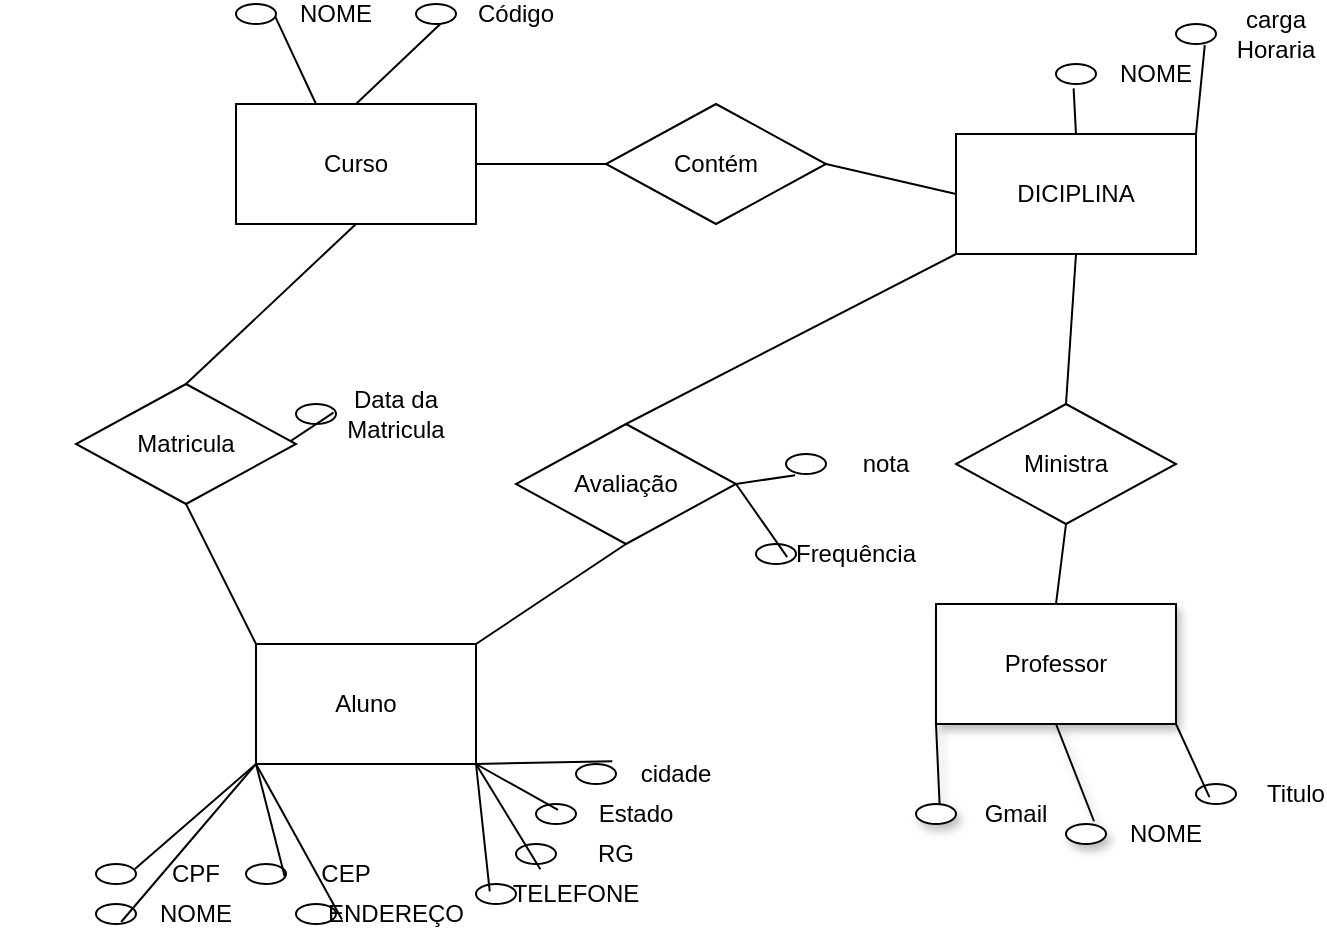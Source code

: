 <mxfile version="24.7.11">
  <diagram name="Página-1" id="S8C3yDAyfk4lb4P4oVKa">
    <mxGraphModel dx="1340" dy="796" grid="1" gridSize="10" guides="1" tooltips="1" connect="1" arrows="1" fold="1" page="1" pageScale="1" pageWidth="827" pageHeight="1169" math="0" shadow="0">
      <root>
        <mxCell id="0" />
        <mxCell id="1" parent="0" />
        <mxCell id="WNNXmoZ7wmmdZ6i9FZGc-1" value="Aluno" style="rounded=0;whiteSpace=wrap;html=1;" vertex="1" parent="1">
          <mxGeometry x="200" y="330" width="110" height="60" as="geometry" />
        </mxCell>
        <mxCell id="WNNXmoZ7wmmdZ6i9FZGc-3" value="Curso" style="rounded=0;whiteSpace=wrap;html=1;" vertex="1" parent="1">
          <mxGeometry x="190" y="60" width="120" height="60" as="geometry" />
        </mxCell>
        <mxCell id="WNNXmoZ7wmmdZ6i9FZGc-5" value="Professor" style="rounded=0;whiteSpace=wrap;html=1;shadow=1;" vertex="1" parent="1">
          <mxGeometry x="540" y="310" width="120" height="60" as="geometry" />
        </mxCell>
        <mxCell id="WNNXmoZ7wmmdZ6i9FZGc-7" value="&lt;blockquote style=&quot;margin: 0 0 0 40px; border: none; padding: 0px;&quot;&gt;&lt;blockquote style=&quot;margin: 0 0 0 40px; border: none; padding: 0px;&quot;&gt;NOME&lt;/blockquote&gt;&lt;/blockquote&gt;" style="ellipse;whiteSpace=wrap;html=1;perimeterSpacing=30;align=center;" vertex="1" parent="1">
          <mxGeometry x="120" y="460" width="20" height="10" as="geometry" />
        </mxCell>
        <mxCell id="WNNXmoZ7wmmdZ6i9FZGc-8" value="&lt;blockquote style=&quot;margin: 0 0 0 40px; border: none; padding: 0px;&quot;&gt;&lt;blockquote style=&quot;margin: 0 0 0 40px; border: none; padding: 0px;&quot;&gt;ENDEREÇO&lt;/blockquote&gt;&lt;/blockquote&gt;" style="ellipse;whiteSpace=wrap;html=1;perimeterSpacing=30;align=center;" vertex="1" parent="1">
          <mxGeometry x="220" y="460" width="20" height="10" as="geometry" />
        </mxCell>
        <mxCell id="WNNXmoZ7wmmdZ6i9FZGc-9" value="&lt;blockquote style=&quot;margin: 0 0 0 40px; border: none; padding: 0px;&quot;&gt;&lt;blockquote style=&quot;margin: 0 0 0 40px; border: none; padding: 0px;&quot;&gt;RG&lt;/blockquote&gt;&lt;/blockquote&gt;" style="ellipse;whiteSpace=wrap;html=1;perimeterSpacing=30;align=center;" vertex="1" parent="1">
          <mxGeometry x="330" y="430" width="20" height="10" as="geometry" />
        </mxCell>
        <mxCell id="WNNXmoZ7wmmdZ6i9FZGc-10" value="&lt;blockquote style=&quot;margin: 0 0 0 40px; border: none; padding: 0px;&quot;&gt;&lt;blockquote style=&quot;margin: 0 0 0 40px; border: none; padding: 0px;&quot;&gt;CEP&lt;/blockquote&gt;&lt;/blockquote&gt;" style="ellipse;whiteSpace=wrap;html=1;perimeterSpacing=30;align=center;" vertex="1" parent="1">
          <mxGeometry x="195" y="440" width="20" height="10" as="geometry" />
        </mxCell>
        <mxCell id="WNNXmoZ7wmmdZ6i9FZGc-12" value="&lt;blockquote style=&quot;margin: 0 0 0 40px; border: none; padding: 0px;&quot;&gt;&lt;blockquote style=&quot;margin: 0 0 0 40px; border: none; padding: 0px;&quot;&gt;CPF&lt;/blockquote&gt;&lt;/blockquote&gt;" style="ellipse;whiteSpace=wrap;html=1;perimeterSpacing=30;align=center;" vertex="1" parent="1">
          <mxGeometry x="120" y="440" width="20" height="10" as="geometry" />
        </mxCell>
        <mxCell id="WNNXmoZ7wmmdZ6i9FZGc-13" value="&lt;blockquote style=&quot;margin: 0 0 0 40px; border: none; padding: 0px;&quot;&gt;&lt;blockquote style=&quot;margin: 0 0 0 40px; border: none; padding: 0px;&quot;&gt;TELEFONE&lt;/blockquote&gt;&lt;/blockquote&gt;" style="ellipse;whiteSpace=wrap;html=1;perimeterSpacing=30;align=center;" vertex="1" parent="1">
          <mxGeometry x="310" y="450" width="20" height="10" as="geometry" />
        </mxCell>
        <mxCell id="WNNXmoZ7wmmdZ6i9FZGc-14" value="&lt;blockquote style=&quot;margin: 0 0 0 40px; border: none; padding: 0px;&quot;&gt;&lt;blockquote style=&quot;margin: 0 0 0 40px; border: none; padding: 0px;&quot;&gt;cidade&lt;/blockquote&gt;&lt;/blockquote&gt;" style="ellipse;whiteSpace=wrap;html=1;perimeterSpacing=30;align=center;" vertex="1" parent="1">
          <mxGeometry x="360" y="390" width="20" height="10" as="geometry" />
        </mxCell>
        <mxCell id="WNNXmoZ7wmmdZ6i9FZGc-15" value="&lt;blockquote style=&quot;margin: 0 0 0 40px; border: none; padding: 0px;&quot;&gt;&lt;blockquote style=&quot;margin: 0 0 0 40px; border: none; padding: 0px;&quot;&gt;Estado&lt;/blockquote&gt;&lt;/blockquote&gt;" style="ellipse;whiteSpace=wrap;html=1;perimeterSpacing=30;align=center;" vertex="1" parent="1">
          <mxGeometry x="340" y="410" width="20" height="10" as="geometry" />
        </mxCell>
        <mxCell id="WNNXmoZ7wmmdZ6i9FZGc-17" value="DICIPLINA" style="rounded=0;whiteSpace=wrap;html=1;" vertex="1" parent="1">
          <mxGeometry x="550" y="75" width="120" height="60" as="geometry" />
        </mxCell>
        <mxCell id="WNNXmoZ7wmmdZ6i9FZGc-18" value="" style="endArrow=none;html=1;rounded=0;entryX=0.527;entryY=0.609;entryDx=0;entryDy=0;entryPerimeter=0;exitX=1;exitY=1;exitDx=0;exitDy=0;" edge="1" parent="1" source="WNNXmoZ7wmmdZ6i9FZGc-1" target="WNNXmoZ7wmmdZ6i9FZGc-9">
          <mxGeometry width="50" height="50" relative="1" as="geometry">
            <mxPoint x="1180" y="450" as="sourcePoint" />
            <mxPoint x="280" y="525" as="targetPoint" />
          </mxGeometry>
        </mxCell>
        <mxCell id="WNNXmoZ7wmmdZ6i9FZGc-20" value="" style="endArrow=none;html=1;rounded=0;exitX=0.61;exitY=0.494;exitDx=0;exitDy=0;exitPerimeter=0;" edge="1" parent="1" source="WNNXmoZ7wmmdZ6i9FZGc-38">
          <mxGeometry width="50" height="50" relative="1" as="geometry">
            <mxPoint x="425" y="240" as="sourcePoint" />
            <mxPoint x="230" y="60" as="targetPoint" />
          </mxGeometry>
        </mxCell>
        <mxCell id="WNNXmoZ7wmmdZ6i9FZGc-21" value="" style="endArrow=none;html=1;rounded=0;entryX=0.535;entryY=0.563;entryDx=0;entryDy=0;entryPerimeter=0;exitX=0.5;exitY=0;exitDx=0;exitDy=0;" edge="1" parent="1" source="WNNXmoZ7wmmdZ6i9FZGc-3" target="WNNXmoZ7wmmdZ6i9FZGc-37">
          <mxGeometry width="50" height="50" relative="1" as="geometry">
            <mxPoint x="435" y="250" as="sourcePoint" />
            <mxPoint x="485" y="200" as="targetPoint" />
          </mxGeometry>
        </mxCell>
        <mxCell id="WNNXmoZ7wmmdZ6i9FZGc-22" value="" style="endArrow=none;html=1;rounded=0;exitX=0.485;exitY=0.603;exitDx=0;exitDy=0;exitPerimeter=0;entryX=0.5;entryY=0;entryDx=0;entryDy=0;" edge="1" parent="1" source="WNNXmoZ7wmmdZ6i9FZGc-36" target="WNNXmoZ7wmmdZ6i9FZGc-17">
          <mxGeometry width="50" height="50" relative="1" as="geometry">
            <mxPoint x="1030" y="10" as="sourcePoint" />
            <mxPoint x="1080" y="-40" as="targetPoint" />
          </mxGeometry>
        </mxCell>
        <mxCell id="WNNXmoZ7wmmdZ6i9FZGc-23" value="" style="endArrow=none;html=1;rounded=0;exitX=1;exitY=0;exitDx=0;exitDy=0;entryX=0.555;entryY=0.58;entryDx=0;entryDy=0;entryPerimeter=0;" edge="1" parent="1" source="WNNXmoZ7wmmdZ6i9FZGc-17" target="WNNXmoZ7wmmdZ6i9FZGc-35">
          <mxGeometry width="50" height="50" relative="1" as="geometry">
            <mxPoint x="1040" y="20" as="sourcePoint" />
            <mxPoint x="1090" y="-30" as="targetPoint" />
          </mxGeometry>
        </mxCell>
        <mxCell id="WNNXmoZ7wmmdZ6i9FZGc-26" value="" style="endArrow=none;html=1;rounded=0;exitX=1;exitY=1;exitDx=0;exitDy=0;entryX=0.461;entryY=0.482;entryDx=0;entryDy=0;entryPerimeter=0;" edge="1" parent="1" source="WNNXmoZ7wmmdZ6i9FZGc-1" target="WNNXmoZ7wmmdZ6i9FZGc-13">
          <mxGeometry width="50" height="50" relative="1" as="geometry">
            <mxPoint x="1090" y="480" as="sourcePoint" />
            <mxPoint x="320" y="450" as="targetPoint" />
          </mxGeometry>
        </mxCell>
        <mxCell id="WNNXmoZ7wmmdZ6i9FZGc-27" value="" style="endArrow=none;html=1;rounded=0;entryX=0.618;entryY=0.465;entryDx=0;entryDy=0;entryPerimeter=0;exitX=0;exitY=1;exitDx=0;exitDy=0;" edge="1" parent="1" source="WNNXmoZ7wmmdZ6i9FZGc-1" target="WNNXmoZ7wmmdZ6i9FZGc-12">
          <mxGeometry width="50" height="50" relative="1" as="geometry">
            <mxPoint x="1050" y="340" as="sourcePoint" />
            <mxPoint x="395" y="340" as="targetPoint" />
          </mxGeometry>
        </mxCell>
        <mxCell id="WNNXmoZ7wmmdZ6i9FZGc-28" value="" style="endArrow=none;html=1;rounded=0;entryX=0.532;entryY=0.557;entryDx=0;entryDy=0;entryPerimeter=0;exitX=0;exitY=1;exitDx=0;exitDy=0;" edge="1" parent="1" source="WNNXmoZ7wmmdZ6i9FZGc-1" target="WNNXmoZ7wmmdZ6i9FZGc-7">
          <mxGeometry width="50" height="50" relative="1" as="geometry">
            <mxPoint x="1020" y="470" as="sourcePoint" />
            <mxPoint x="370" y="615" as="targetPoint" />
          </mxGeometry>
        </mxCell>
        <mxCell id="WNNXmoZ7wmmdZ6i9FZGc-29" value="" style="endArrow=none;html=1;rounded=0;entryX=0.617;entryY=0.517;entryDx=0;entryDy=0;entryPerimeter=0;exitX=0;exitY=1;exitDx=0;exitDy=0;" edge="1" parent="1" source="WNNXmoZ7wmmdZ6i9FZGc-1" target="WNNXmoZ7wmmdZ6i9FZGc-10">
          <mxGeometry width="50" height="50" relative="1" as="geometry">
            <mxPoint x="1020" y="570" as="sourcePoint" />
            <mxPoint x="380" y="625" as="targetPoint" />
          </mxGeometry>
        </mxCell>
        <mxCell id="WNNXmoZ7wmmdZ6i9FZGc-30" value="" style="endArrow=none;html=1;rounded=0;exitX=0.662;exitY=0.54;exitDx=0;exitDy=0;exitPerimeter=0;entryX=0;entryY=1;entryDx=0;entryDy=0;" edge="1" parent="1" source="WNNXmoZ7wmmdZ6i9FZGc-8" target="WNNXmoZ7wmmdZ6i9FZGc-1">
          <mxGeometry width="50" height="50" relative="1" as="geometry">
            <mxPoint x="340" y="685" as="sourcePoint" />
            <mxPoint x="1090" y="560" as="targetPoint" />
          </mxGeometry>
        </mxCell>
        <mxCell id="WNNXmoZ7wmmdZ6i9FZGc-31" value="" style="endArrow=none;html=1;rounded=0;exitX=0.602;exitY=0.409;exitDx=0;exitDy=0;exitPerimeter=0;entryX=1;entryY=1;entryDx=0;entryDy=0;" edge="1" parent="1" source="WNNXmoZ7wmmdZ6i9FZGc-14" target="WNNXmoZ7wmmdZ6i9FZGc-1">
          <mxGeometry width="50" height="50" relative="1" as="geometry">
            <mxPoint x="385" y="430" as="sourcePoint" />
            <mxPoint x="1100" y="340" as="targetPoint" />
          </mxGeometry>
        </mxCell>
        <mxCell id="WNNXmoZ7wmmdZ6i9FZGc-32" value="" style="endArrow=none;html=1;rounded=0;exitX=0.512;exitY=0.471;exitDx=0;exitDy=0;exitPerimeter=0;entryX=1;entryY=1;entryDx=0;entryDy=0;" edge="1" parent="1" source="WNNXmoZ7wmmdZ6i9FZGc-15" target="WNNXmoZ7wmmdZ6i9FZGc-1">
          <mxGeometry width="50" height="50" relative="1" as="geometry">
            <mxPoint x="395" y="440" as="sourcePoint" />
            <mxPoint x="1160" y="370" as="targetPoint" />
          </mxGeometry>
        </mxCell>
        <mxCell id="WNNXmoZ7wmmdZ6i9FZGc-34" value="&lt;blockquote style=&quot;margin: 0 0 0 40px; border: none; padding: 0px;&quot;&gt;&lt;blockquote style=&quot;margin: 0 0 0 40px; border: none; padding: 0px;&quot;&gt;nota&lt;/blockquote&gt;&lt;/blockquote&gt;" style="ellipse;whiteSpace=wrap;html=1;perimeterSpacing=30;align=center;" vertex="1" parent="1">
          <mxGeometry x="465" y="235" width="20" height="10" as="geometry" />
        </mxCell>
        <mxCell id="WNNXmoZ7wmmdZ6i9FZGc-35" value="&lt;blockquote style=&quot;margin: 0 0 0 40px; border: none; padding: 0px;&quot;&gt;&lt;blockquote style=&quot;margin: 0 0 0 40px; border: none; padding: 0px;&quot;&gt;carga Horaria&lt;/blockquote&gt;&lt;/blockquote&gt;" style="ellipse;whiteSpace=wrap;html=1;perimeterSpacing=30;align=center;" vertex="1" parent="1">
          <mxGeometry x="660" y="20" width="20" height="10" as="geometry" />
        </mxCell>
        <mxCell id="WNNXmoZ7wmmdZ6i9FZGc-36" value="&lt;blockquote style=&quot;margin: 0 0 0 40px; border: none; padding: 0px;&quot;&gt;&lt;blockquote style=&quot;margin: 0 0 0 40px; border: none; padding: 0px;&quot;&gt;NOME&lt;/blockquote&gt;&lt;/blockquote&gt;" style="ellipse;whiteSpace=wrap;html=1;perimeterSpacing=30;align=center;" vertex="1" parent="1">
          <mxGeometry x="600" y="40" width="20" height="10" as="geometry" />
        </mxCell>
        <mxCell id="WNNXmoZ7wmmdZ6i9FZGc-37" value="&lt;blockquote style=&quot;margin: 0 0 0 40px; border: none; padding: 0px;&quot;&gt;&lt;blockquote style=&quot;margin: 0 0 0 40px; border: none; padding: 0px;&quot;&gt;Código&lt;/blockquote&gt;&lt;/blockquote&gt;" style="ellipse;whiteSpace=wrap;html=1;perimeterSpacing=30;align=center;" vertex="1" parent="1">
          <mxGeometry x="280" y="10" width="20" height="10" as="geometry" />
        </mxCell>
        <mxCell id="WNNXmoZ7wmmdZ6i9FZGc-38" value="&lt;blockquote style=&quot;margin: 0 0 0 40px; border: none; padding: 0px;&quot;&gt;&lt;blockquote style=&quot;margin: 0 0 0 40px; border: none; padding: 0px;&quot;&gt;NOME&lt;/blockquote&gt;&lt;/blockquote&gt;" style="ellipse;whiteSpace=wrap;html=1;perimeterSpacing=30;align=center;" vertex="1" parent="1">
          <mxGeometry x="190" y="10" width="20" height="10" as="geometry" />
        </mxCell>
        <mxCell id="WNNXmoZ7wmmdZ6i9FZGc-39" value="&lt;blockquote style=&quot;margin: 0 0 0 40px; border: none; padding: 0px;&quot;&gt;&lt;blockquote style=&quot;margin: 0 0 0 40px; border: none; padding: 0px;&quot;&gt;Frequência&lt;/blockquote&gt;&lt;/blockquote&gt;" style="ellipse;whiteSpace=wrap;html=1;perimeterSpacing=30;align=center;" vertex="1" parent="1">
          <mxGeometry x="450" y="280" width="20" height="10" as="geometry" />
        </mxCell>
        <mxCell id="WNNXmoZ7wmmdZ6i9FZGc-40" value="&lt;blockquote style=&quot;margin: 0 0 0 40px; border: none; padding: 0px;&quot;&gt;&lt;blockquote style=&quot;margin: 0 0 0 40px; border: none; padding: 0px;&quot;&gt;Titulo&lt;/blockquote&gt;&lt;/blockquote&gt;" style="ellipse;whiteSpace=wrap;html=1;perimeterSpacing=30;align=center;" vertex="1" parent="1">
          <mxGeometry x="670" y="400" width="20" height="10" as="geometry" />
        </mxCell>
        <mxCell id="WNNXmoZ7wmmdZ6i9FZGc-42" value="&lt;blockquote style=&quot;margin: 0 0 0 40px; border: none; padding: 0px;&quot;&gt;&lt;blockquote style=&quot;margin: 0 0 0 40px; border: none; padding: 0px;&quot;&gt;Data da Matricula&lt;/blockquote&gt;&lt;/blockquote&gt;" style="ellipse;whiteSpace=wrap;html=1;perimeterSpacing=30;align=center;" vertex="1" parent="1">
          <mxGeometry x="220" y="210" width="20" height="10" as="geometry" />
        </mxCell>
        <mxCell id="WNNXmoZ7wmmdZ6i9FZGc-44" value="" style="endArrow=none;html=1;rounded=0;exitX=0.609;exitY=0.49;exitDx=0;exitDy=0;exitPerimeter=0;entryX=1;entryY=1;entryDx=0;entryDy=0;" edge="1" parent="1" source="WNNXmoZ7wmmdZ6i9FZGc-42" target="WNNXmoZ7wmmdZ6i9FZGc-79">
          <mxGeometry width="50" height="50" relative="1" as="geometry">
            <mxPoint x="290" y="237.5" as="sourcePoint" />
            <mxPoint x="580" y="57.5" as="targetPoint" />
          </mxGeometry>
        </mxCell>
        <mxCell id="WNNXmoZ7wmmdZ6i9FZGc-49" value="" style="endArrow=none;html=1;rounded=0;entryX=1;entryY=1;entryDx=0;entryDy=0;exitX=0.459;exitY=0.522;exitDx=0;exitDy=0;exitPerimeter=0;" edge="1" parent="1" source="WNNXmoZ7wmmdZ6i9FZGc-40" target="WNNXmoZ7wmmdZ6i9FZGc-5">
          <mxGeometry width="50" height="50" relative="1" as="geometry">
            <mxPoint x="1160" y="375" as="sourcePoint" />
            <mxPoint x="1210" y="325" as="targetPoint" />
          </mxGeometry>
        </mxCell>
        <mxCell id="WNNXmoZ7wmmdZ6i9FZGc-24" value="" style="endArrow=none;html=1;rounded=0;entryX=0.5;entryY=1;entryDx=0;entryDy=0;exitX=0.55;exitY=0.409;exitDx=0;exitDy=0;exitPerimeter=0;shadow=1;" edge="1" parent="1" source="WNNXmoZ7wmmdZ6i9FZGc-33" target="WNNXmoZ7wmmdZ6i9FZGc-5">
          <mxGeometry width="50" height="50" relative="1" as="geometry">
            <mxPoint x="590" y="505" as="sourcePoint" />
            <mxPoint x="640" y="455" as="targetPoint" />
          </mxGeometry>
        </mxCell>
        <mxCell id="WNNXmoZ7wmmdZ6i9FZGc-25" value="" style="endArrow=none;html=1;rounded=0;entryX=0;entryY=1;entryDx=0;entryDy=0;exitX=0.525;exitY=0.494;exitDx=0;exitDy=0;exitPerimeter=0;shadow=1;" edge="1" parent="1" source="WNNXmoZ7wmmdZ6i9FZGc-43" target="WNNXmoZ7wmmdZ6i9FZGc-5">
          <mxGeometry width="50" height="50" relative="1" as="geometry">
            <mxPoint x="600" y="515" as="sourcePoint" />
            <mxPoint x="650" y="465" as="targetPoint" />
          </mxGeometry>
        </mxCell>
        <mxCell id="WNNXmoZ7wmmdZ6i9FZGc-33" value="&lt;blockquote style=&quot;margin: 0 0 0 40px; border: none; padding: 0px;&quot;&gt;&lt;blockquote style=&quot;margin: 0 0 0 40px; border: none; padding: 0px;&quot;&gt;NOME&lt;/blockquote&gt;&lt;/blockquote&gt;" style="ellipse;whiteSpace=wrap;html=1;perimeterSpacing=30;align=center;shadow=1;" vertex="1" parent="1">
          <mxGeometry x="605" y="420" width="20" height="10" as="geometry" />
        </mxCell>
        <mxCell id="WNNXmoZ7wmmdZ6i9FZGc-43" value="&lt;blockquote style=&quot;margin: 0 0 0 40px; border: none; padding: 0px;&quot;&gt;&lt;blockquote style=&quot;margin: 0 0 0 40px; border: none; padding: 0px;&quot;&gt;Gmail&lt;/blockquote&gt;&lt;/blockquote&gt;" style="ellipse;whiteSpace=wrap;html=1;perimeterSpacing=30;align=center;shadow=1;" vertex="1" parent="1">
          <mxGeometry x="530" y="410" width="20" height="10" as="geometry" />
        </mxCell>
        <mxCell id="WNNXmoZ7wmmdZ6i9FZGc-79" value="Matricula" style="rhombus;whiteSpace=wrap;html=1;" vertex="1" parent="1">
          <mxGeometry x="110" y="200" width="110" height="60" as="geometry" />
        </mxCell>
        <mxCell id="WNNXmoZ7wmmdZ6i9FZGc-87" value="Contém" style="rhombus;whiteSpace=wrap;html=1;" vertex="1" parent="1">
          <mxGeometry x="375" y="60" width="110" height="60" as="geometry" />
        </mxCell>
        <mxCell id="WNNXmoZ7wmmdZ6i9FZGc-88" value="Ministra" style="rhombus;whiteSpace=wrap;html=1;" vertex="1" parent="1">
          <mxGeometry x="550" y="210" width="110" height="60" as="geometry" />
        </mxCell>
        <mxCell id="WNNXmoZ7wmmdZ6i9FZGc-89" value="Avaliação" style="rhombus;whiteSpace=wrap;html=1;" vertex="1" parent="1">
          <mxGeometry x="330.0" y="220" width="110" height="60" as="geometry" />
        </mxCell>
        <mxCell id="WNNXmoZ7wmmdZ6i9FZGc-94" value="" style="endArrow=none;html=1;rounded=0;entryX=0.5;entryY=1;entryDx=0;entryDy=0;exitX=0.5;exitY=0;exitDx=0;exitDy=0;" edge="1" parent="1" source="WNNXmoZ7wmmdZ6i9FZGc-88" target="WNNXmoZ7wmmdZ6i9FZGc-17">
          <mxGeometry width="50" height="50" relative="1" as="geometry">
            <mxPoint x="450" y="530" as="sourcePoint" />
            <mxPoint x="500" y="480" as="targetPoint" />
          </mxGeometry>
        </mxCell>
        <mxCell id="WNNXmoZ7wmmdZ6i9FZGc-95" value="" style="endArrow=none;html=1;rounded=0;entryX=0.5;entryY=1;entryDx=0;entryDy=0;exitX=0.5;exitY=0;exitDx=0;exitDy=0;" edge="1" parent="1" source="WNNXmoZ7wmmdZ6i9FZGc-5" target="WNNXmoZ7wmmdZ6i9FZGc-88">
          <mxGeometry width="50" height="50" relative="1" as="geometry">
            <mxPoint x="460" y="540" as="sourcePoint" />
            <mxPoint x="510" y="490" as="targetPoint" />
          </mxGeometry>
        </mxCell>
        <mxCell id="WNNXmoZ7wmmdZ6i9FZGc-98" value="" style="endArrow=none;html=1;rounded=0;entryX=0.5;entryY=1;entryDx=0;entryDy=0;exitX=1;exitY=0;exitDx=0;exitDy=0;" edge="1" parent="1" source="WNNXmoZ7wmmdZ6i9FZGc-1" target="WNNXmoZ7wmmdZ6i9FZGc-89">
          <mxGeometry width="50" height="50" relative="1" as="geometry">
            <mxPoint x="490" y="570" as="sourcePoint" />
            <mxPoint x="540" y="520" as="targetPoint" />
          </mxGeometry>
        </mxCell>
        <mxCell id="WNNXmoZ7wmmdZ6i9FZGc-104" value="" style="endArrow=none;html=1;rounded=0;entryX=0.5;entryY=1;entryDx=0;entryDy=0;exitX=0;exitY=0;exitDx=0;exitDy=0;" edge="1" parent="1" source="WNNXmoZ7wmmdZ6i9FZGc-1" target="WNNXmoZ7wmmdZ6i9FZGc-79">
          <mxGeometry width="50" height="50" relative="1" as="geometry">
            <mxPoint x="510" y="590" as="sourcePoint" />
            <mxPoint x="560" y="540" as="targetPoint" />
          </mxGeometry>
        </mxCell>
        <mxCell id="WNNXmoZ7wmmdZ6i9FZGc-106" value="" style="endArrow=none;html=1;rounded=0;entryX=0.57;entryY=0.522;entryDx=0;entryDy=0;entryPerimeter=0;exitX=1;exitY=0.5;exitDx=0;exitDy=0;" edge="1" parent="1" source="WNNXmoZ7wmmdZ6i9FZGc-89" target="WNNXmoZ7wmmdZ6i9FZGc-39">
          <mxGeometry width="50" height="50" relative="1" as="geometry">
            <mxPoint x="498.86" y="610" as="sourcePoint" />
            <mxPoint x="548.86" y="560" as="targetPoint" />
          </mxGeometry>
        </mxCell>
        <mxCell id="WNNXmoZ7wmmdZ6i9FZGc-112" value="" style="endArrow=none;html=1;rounded=0;entryX=0.432;entryY=0.58;entryDx=0;entryDy=0;entryPerimeter=0;exitX=1;exitY=0.5;exitDx=0;exitDy=0;" edge="1" parent="1" source="WNNXmoZ7wmmdZ6i9FZGc-89" target="WNNXmoZ7wmmdZ6i9FZGc-34">
          <mxGeometry width="50" height="50" relative="1" as="geometry">
            <mxPoint x="408.86" y="390" as="sourcePoint" />
            <mxPoint x="443.42" y="208" as="targetPoint" />
          </mxGeometry>
        </mxCell>
        <mxCell id="WNNXmoZ7wmmdZ6i9FZGc-115" value="" style="endArrow=none;html=1;rounded=0;entryX=0.5;entryY=1;entryDx=0;entryDy=0;exitX=0.5;exitY=0;exitDx=0;exitDy=0;" edge="1" parent="1" source="WNNXmoZ7wmmdZ6i9FZGc-79" target="WNNXmoZ7wmmdZ6i9FZGc-3">
          <mxGeometry width="50" height="50" relative="1" as="geometry">
            <mxPoint x="880" y="310" as="sourcePoint" />
            <mxPoint x="930" y="260" as="targetPoint" />
          </mxGeometry>
        </mxCell>
        <mxCell id="WNNXmoZ7wmmdZ6i9FZGc-116" value="" style="endArrow=none;html=1;rounded=0;entryX=0;entryY=1;entryDx=0;entryDy=0;exitX=0.5;exitY=0;exitDx=0;exitDy=0;" edge="1" parent="1" source="WNNXmoZ7wmmdZ6i9FZGc-89" target="WNNXmoZ7wmmdZ6i9FZGc-17">
          <mxGeometry width="50" height="50" relative="1" as="geometry">
            <mxPoint x="890" y="320" as="sourcePoint" />
            <mxPoint x="940" y="270" as="targetPoint" />
          </mxGeometry>
        </mxCell>
        <mxCell id="WNNXmoZ7wmmdZ6i9FZGc-117" value="" style="endArrow=none;html=1;rounded=0;entryX=1;entryY=0.5;entryDx=0;entryDy=0;exitX=0;exitY=0.5;exitDx=0;exitDy=0;" edge="1" parent="1" source="WNNXmoZ7wmmdZ6i9FZGc-87" target="WNNXmoZ7wmmdZ6i9FZGc-3">
          <mxGeometry width="50" height="50" relative="1" as="geometry">
            <mxPoint x="900" y="330" as="sourcePoint" />
            <mxPoint x="950" y="280" as="targetPoint" />
          </mxGeometry>
        </mxCell>
        <mxCell id="WNNXmoZ7wmmdZ6i9FZGc-118" value="" style="endArrow=none;html=1;rounded=0;entryX=1;entryY=0.5;entryDx=0;entryDy=0;exitX=0;exitY=0.5;exitDx=0;exitDy=0;" edge="1" parent="1" source="WNNXmoZ7wmmdZ6i9FZGc-17" target="WNNXmoZ7wmmdZ6i9FZGc-87">
          <mxGeometry width="50" height="50" relative="1" as="geometry">
            <mxPoint x="910" y="340" as="sourcePoint" />
            <mxPoint x="940" y="280" as="targetPoint" />
          </mxGeometry>
        </mxCell>
      </root>
    </mxGraphModel>
  </diagram>
</mxfile>

